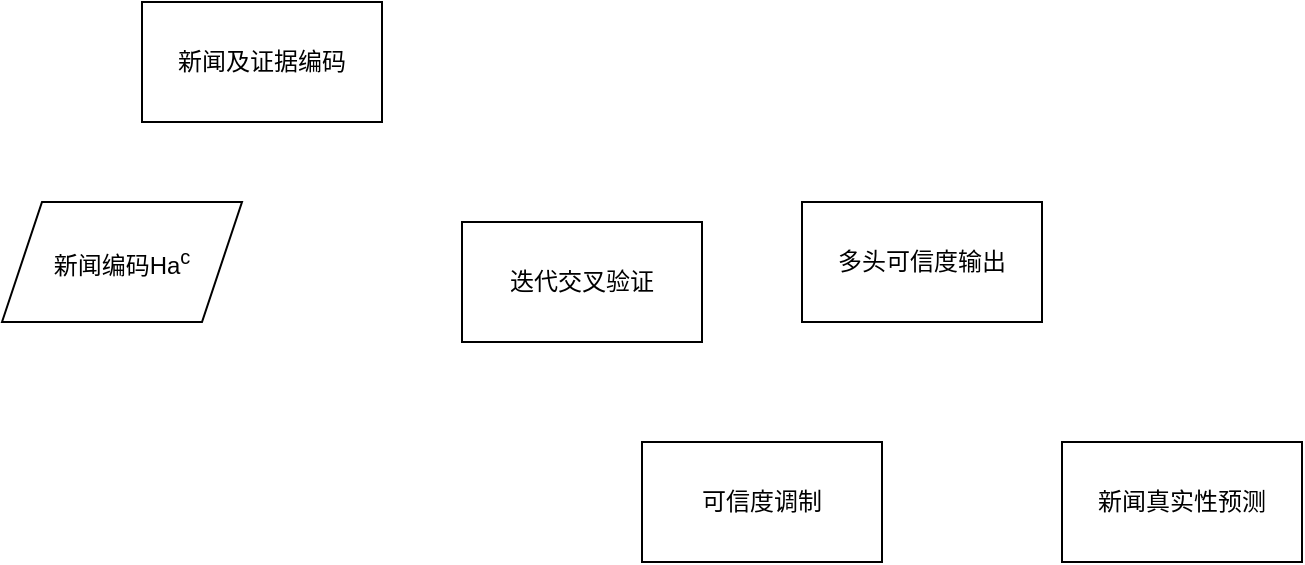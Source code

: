 <mxfile version="21.3.8" type="github">
  <diagram name="第 1 页" id="vpw0rN1hnzDOYSIyeUgU">
    <mxGraphModel dx="899" dy="668" grid="1" gridSize="10" guides="1" tooltips="1" connect="1" arrows="1" fold="1" page="1" pageScale="1" pageWidth="827" pageHeight="1169" math="0" shadow="0">
      <root>
        <mxCell id="0" />
        <mxCell id="1" parent="0" />
        <mxCell id="9wahHZDM_DlXY9FzTGO2-3" value="新闻及证据编码" style="rounded=0;whiteSpace=wrap;html=1;" vertex="1" parent="1">
          <mxGeometry x="140" y="60" width="120" height="60" as="geometry" />
        </mxCell>
        <mxCell id="9wahHZDM_DlXY9FzTGO2-4" value="迭代交叉验证" style="rounded=0;whiteSpace=wrap;html=1;" vertex="1" parent="1">
          <mxGeometry x="300" y="170" width="120" height="60" as="geometry" />
        </mxCell>
        <mxCell id="9wahHZDM_DlXY9FzTGO2-5" value="多头可信度输出" style="rounded=0;whiteSpace=wrap;html=1;" vertex="1" parent="1">
          <mxGeometry x="470" y="160" width="120" height="60" as="geometry" />
        </mxCell>
        <mxCell id="9wahHZDM_DlXY9FzTGO2-6" value="可信度调制" style="rounded=0;whiteSpace=wrap;html=1;" vertex="1" parent="1">
          <mxGeometry x="390" y="280" width="120" height="60" as="geometry" />
        </mxCell>
        <mxCell id="9wahHZDM_DlXY9FzTGO2-7" value="新闻真实性预测" style="rounded=0;whiteSpace=wrap;html=1;" vertex="1" parent="1">
          <mxGeometry x="600" y="280" width="120" height="60" as="geometry" />
        </mxCell>
        <mxCell id="9wahHZDM_DlXY9FzTGO2-8" value="新闻编码Ha&lt;sup&gt;c&lt;/sup&gt;" style="shape=parallelogram;perimeter=parallelogramPerimeter;whiteSpace=wrap;html=1;fixedSize=1;" vertex="1" parent="1">
          <mxGeometry x="70" y="160" width="120" height="60" as="geometry" />
        </mxCell>
      </root>
    </mxGraphModel>
  </diagram>
</mxfile>
